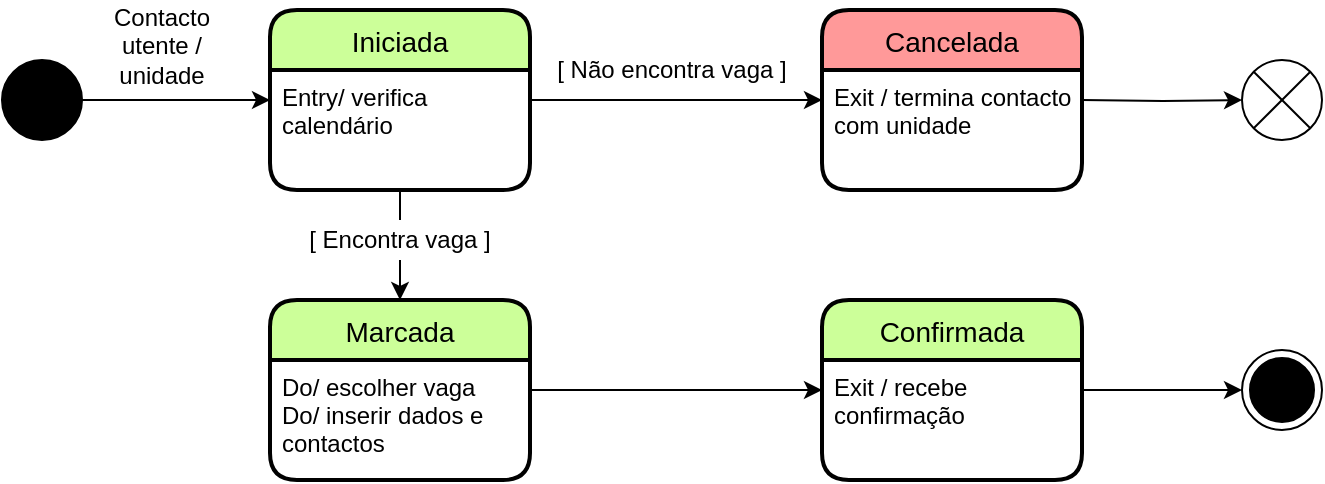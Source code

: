 <mxfile version="14.2.6" type="device"><diagram id="kkM2bVJMr159QxLNGKx3" name="Page-1"><mxGraphModel dx="868" dy="425" grid="1" gridSize="10" guides="1" tooltips="1" connect="1" arrows="1" fold="1" page="1" pageScale="1" pageWidth="827" pageHeight="1169" math="0" shadow="0"><root><mxCell id="0"/><mxCell id="1" parent="0"/><mxCell id="RdTYdR3RKga7NXgMzc4N-21" style="edgeStyle=orthogonalEdgeStyle;rounded=0;orthogonalLoop=1;jettySize=auto;html=1;entryX=0;entryY=0.5;entryDx=0;entryDy=0;" parent="1" source="RdTYdR3RKga7NXgMzc4N-1" target="RdTYdR3RKga7NXgMzc4N-9" edge="1"><mxGeometry relative="1" as="geometry"/></mxCell><mxCell id="RdTYdR3RKga7NXgMzc4N-1" value="" style="ellipse;whiteSpace=wrap;html=1;aspect=fixed;fillColor=#000000;" parent="1" vertex="1"><mxGeometry x="150" y="100" width="40" height="40" as="geometry"/></mxCell><mxCell id="RdTYdR3RKga7NXgMzc4N-4" value="Contacto &lt;br&gt;utente / unidade" style="text;html=1;strokeColor=none;align=center;verticalAlign=middle;whiteSpace=wrap;rounded=0;fillColor=#ffffff;" parent="1" vertex="1"><mxGeometry x="200" y="70" width="60" height="45" as="geometry"/></mxCell><mxCell id="RdTYdR3RKga7NXgMzc4N-20" style="edgeStyle=orthogonalEdgeStyle;rounded=0;orthogonalLoop=1;jettySize=auto;html=1;entryX=0;entryY=0.5;entryDx=0;entryDy=0;" parent="1" source="RdTYdR3RKga7NXgMzc4N-9" edge="1"><mxGeometry relative="1" as="geometry"><mxPoint x="560" y="120" as="targetPoint"/></mxGeometry></mxCell><mxCell id="RdTYdR3RKga7NXgMzc4N-9" value="Iniciada" style="swimlane;childLayout=stackLayout;horizontal=1;startSize=30;horizontalStack=0;rounded=1;fontSize=14;fontStyle=0;strokeWidth=2;resizeParent=0;resizeLast=1;shadow=0;dashed=0;align=center;fillColor=#CCFF99;" parent="1" vertex="1"><mxGeometry x="284" y="75" width="130" height="90" as="geometry"><mxRectangle x="260" y="75" width="120" height="30" as="alternateBounds"/></mxGeometry></mxCell><mxCell id="RdTYdR3RKga7NXgMzc4N-10" value="Entry/ verifica &#10;calendário" style="align=left;strokeColor=none;fillColor=none;spacingLeft=4;fontSize=12;verticalAlign=top;resizable=0;rotatable=0;part=1;" parent="RdTYdR3RKga7NXgMzc4N-9" vertex="1"><mxGeometry y="30" width="130" height="60" as="geometry"/></mxCell><mxCell id="RdTYdR3RKga7NXgMzc4N-19" style="edgeStyle=orthogonalEdgeStyle;rounded=0;orthogonalLoop=1;jettySize=auto;html=1;entryX=0;entryY=0.5;entryDx=0;entryDy=0;entryPerimeter=0;" parent="1" target="RdTYdR3RKga7NXgMzc4N-17" edge="1"><mxGeometry relative="1" as="geometry"><mxPoint x="690" y="120" as="sourcePoint"/></mxGeometry></mxCell><mxCell id="RdTYdR3RKga7NXgMzc4N-16" value="[ Não encontra vaga ]" style="text;html=1;strokeColor=none;align=center;verticalAlign=middle;whiteSpace=wrap;rounded=0;fillColor=#ffffff;" parent="1" vertex="1"><mxGeometry x="420" y="95" width="130" height="20" as="geometry"/></mxCell><mxCell id="RdTYdR3RKga7NXgMzc4N-17" value="" style="verticalLabelPosition=bottom;verticalAlign=top;html=1;shape=mxgraph.flowchart.or;fillColor=#ffffff;" parent="1" vertex="1"><mxGeometry x="770" y="100" width="40" height="40" as="geometry"/></mxCell><mxCell id="RdTYdR3RKga7NXgMzc4N-31" style="edgeStyle=orthogonalEdgeStyle;rounded=0;orthogonalLoop=1;jettySize=auto;html=1;entryX=0;entryY=0.5;entryDx=0;entryDy=0;" parent="1" source="RdTYdR3RKga7NXgMzc4N-26" target="RdTYdR3RKga7NXgMzc4N-28" edge="1"><mxGeometry relative="1" as="geometry"/></mxCell><mxCell id="RdTYdR3RKga7NXgMzc4N-26" value="Marcada" style="swimlane;childLayout=stackLayout;horizontal=1;startSize=30;horizontalStack=0;rounded=1;fontSize=14;fontStyle=0;strokeWidth=2;resizeParent=0;resizeLast=1;shadow=0;dashed=0;align=center;fillColor=#CCFF99;" parent="1" vertex="1"><mxGeometry x="284" y="220" width="130" height="90" as="geometry"><mxRectangle x="260" y="75" width="120" height="30" as="alternateBounds"/></mxGeometry></mxCell><mxCell id="RdTYdR3RKga7NXgMzc4N-27" value="Do/ escolher vaga&#10;Do/ inserir dados e&#10;contactos" style="align=left;strokeColor=none;fillColor=none;spacingLeft=4;fontSize=12;verticalAlign=top;resizable=0;rotatable=0;part=1;" parent="RdTYdR3RKga7NXgMzc4N-26" vertex="1"><mxGeometry y="30" width="130" height="60" as="geometry"/></mxCell><mxCell id="RdTYdR3RKga7NXgMzc4N-33" style="edgeStyle=orthogonalEdgeStyle;rounded=0;orthogonalLoop=1;jettySize=auto;html=1;entryX=0;entryY=0.5;entryDx=0;entryDy=0;" parent="1" source="RdTYdR3RKga7NXgMzc4N-28" target="RdTYdR3RKga7NXgMzc4N-32" edge="1"><mxGeometry relative="1" as="geometry"/></mxCell><mxCell id="RdTYdR3RKga7NXgMzc4N-28" value="Confirmada" style="swimlane;childLayout=stackLayout;horizontal=1;startSize=30;horizontalStack=0;rounded=1;fontSize=14;fontStyle=0;strokeWidth=2;resizeParent=0;resizeLast=1;shadow=0;dashed=0;align=center;fillColor=#CCFF99;" parent="1" vertex="1"><mxGeometry x="560" y="220" width="130" height="90" as="geometry"><mxRectangle x="260" y="75" width="120" height="30" as="alternateBounds"/></mxGeometry></mxCell><mxCell id="RdTYdR3RKga7NXgMzc4N-29" value="Exit / recebe &#10;confirmação" style="align=left;strokeColor=none;fillColor=none;spacingLeft=4;fontSize=12;verticalAlign=top;resizable=0;rotatable=0;part=1;" parent="RdTYdR3RKga7NXgMzc4N-28" vertex="1"><mxGeometry y="30" width="130" height="60" as="geometry"/></mxCell><mxCell id="RdTYdR3RKga7NXgMzc4N-32" value="" style="ellipse;html=1;shape=endState;fillColor=#000000;" parent="1" vertex="1"><mxGeometry x="770" y="245" width="40" height="40" as="geometry"/></mxCell><mxCell id="RdTYdR3RKga7NXgMzc4N-34" value="Cancelada" style="swimlane;childLayout=stackLayout;horizontal=1;startSize=30;horizontalStack=0;rounded=1;fontSize=14;fontStyle=0;strokeWidth=2;resizeParent=0;resizeLast=1;shadow=0;dashed=0;align=center;fillColor=#FF9999;" parent="1" vertex="1"><mxGeometry x="560" y="75" width="130" height="90" as="geometry"><mxRectangle x="260" y="75" width="120" height="30" as="alternateBounds"/></mxGeometry></mxCell><mxCell id="RdTYdR3RKga7NXgMzc4N-35" value="Exit / termina contacto  &#10;com unidade" style="align=left;strokeColor=none;fillColor=none;spacingLeft=4;fontSize=12;verticalAlign=top;resizable=0;rotatable=0;part=1;" parent="RdTYdR3RKga7NXgMzc4N-34" vertex="1"><mxGeometry y="30" width="130" height="60" as="geometry"/></mxCell><mxCell id="RdTYdR3RKga7NXgMzc4N-36" style="edgeStyle=orthogonalEdgeStyle;rounded=0;orthogonalLoop=1;jettySize=auto;html=1;entryX=0.5;entryY=0;entryDx=0;entryDy=0;" parent="1" source="RdTYdR3RKga7NXgMzc4N-24" target="RdTYdR3RKga7NXgMzc4N-26" edge="1"><mxGeometry relative="1" as="geometry"><mxPoint x="410" y="210" as="targetPoint"/></mxGeometry></mxCell><mxCell id="RdTYdR3RKga7NXgMzc4N-24" value="[ Encontra vaga ]" style="text;html=1;strokeColor=none;align=center;verticalAlign=middle;whiteSpace=wrap;rounded=0;fillColor=#ffffff;" parent="1" vertex="1"><mxGeometry x="284" y="180" width="130" height="20" as="geometry"/></mxCell><mxCell id="RdTYdR3RKga7NXgMzc4N-39" value="" style="endArrow=none;html=1;entryX=0.5;entryY=1;entryDx=0;entryDy=0;" parent="1" target="RdTYdR3RKga7NXgMzc4N-10" edge="1"><mxGeometry width="50" height="50" relative="1" as="geometry"><mxPoint x="349" y="180" as="sourcePoint"/><mxPoint x="400" y="190" as="targetPoint"/></mxGeometry></mxCell></root></mxGraphModel></diagram></mxfile>